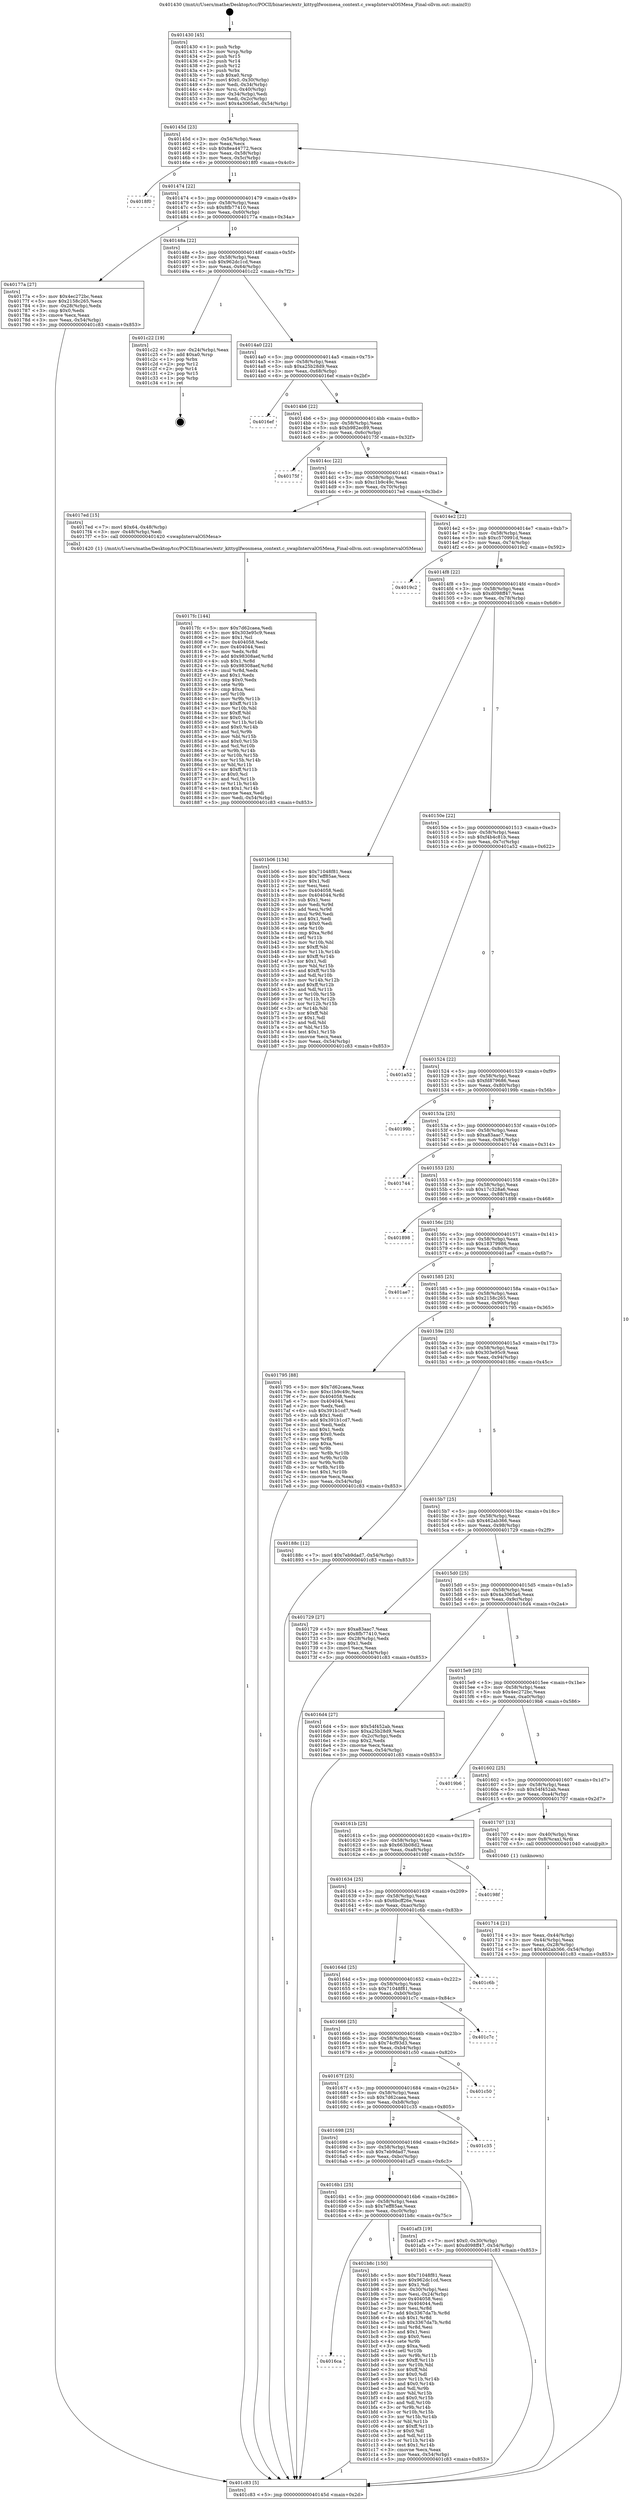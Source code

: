 digraph "0x401430" {
  label = "0x401430 (/mnt/c/Users/mathe/Desktop/tcc/POCII/binaries/extr_kittyglfwosmesa_context.c_swapIntervalOSMesa_Final-ollvm.out::main(0))"
  labelloc = "t"
  node[shape=record]

  Entry [label="",width=0.3,height=0.3,shape=circle,fillcolor=black,style=filled]
  "0x40145d" [label="{
     0x40145d [23]\l
     | [instrs]\l
     &nbsp;&nbsp;0x40145d \<+3\>: mov -0x54(%rbp),%eax\l
     &nbsp;&nbsp;0x401460 \<+2\>: mov %eax,%ecx\l
     &nbsp;&nbsp;0x401462 \<+6\>: sub $0x8ea44772,%ecx\l
     &nbsp;&nbsp;0x401468 \<+3\>: mov %eax,-0x58(%rbp)\l
     &nbsp;&nbsp;0x40146b \<+3\>: mov %ecx,-0x5c(%rbp)\l
     &nbsp;&nbsp;0x40146e \<+6\>: je 00000000004018f0 \<main+0x4c0\>\l
  }"]
  "0x4018f0" [label="{
     0x4018f0\l
  }", style=dashed]
  "0x401474" [label="{
     0x401474 [22]\l
     | [instrs]\l
     &nbsp;&nbsp;0x401474 \<+5\>: jmp 0000000000401479 \<main+0x49\>\l
     &nbsp;&nbsp;0x401479 \<+3\>: mov -0x58(%rbp),%eax\l
     &nbsp;&nbsp;0x40147c \<+5\>: sub $0x8fb77410,%eax\l
     &nbsp;&nbsp;0x401481 \<+3\>: mov %eax,-0x60(%rbp)\l
     &nbsp;&nbsp;0x401484 \<+6\>: je 000000000040177a \<main+0x34a\>\l
  }"]
  Exit [label="",width=0.3,height=0.3,shape=circle,fillcolor=black,style=filled,peripheries=2]
  "0x40177a" [label="{
     0x40177a [27]\l
     | [instrs]\l
     &nbsp;&nbsp;0x40177a \<+5\>: mov $0x4ec272bc,%eax\l
     &nbsp;&nbsp;0x40177f \<+5\>: mov $0x2158c265,%ecx\l
     &nbsp;&nbsp;0x401784 \<+3\>: mov -0x28(%rbp),%edx\l
     &nbsp;&nbsp;0x401787 \<+3\>: cmp $0x0,%edx\l
     &nbsp;&nbsp;0x40178a \<+3\>: cmove %ecx,%eax\l
     &nbsp;&nbsp;0x40178d \<+3\>: mov %eax,-0x54(%rbp)\l
     &nbsp;&nbsp;0x401790 \<+5\>: jmp 0000000000401c83 \<main+0x853\>\l
  }"]
  "0x40148a" [label="{
     0x40148a [22]\l
     | [instrs]\l
     &nbsp;&nbsp;0x40148a \<+5\>: jmp 000000000040148f \<main+0x5f\>\l
     &nbsp;&nbsp;0x40148f \<+3\>: mov -0x58(%rbp),%eax\l
     &nbsp;&nbsp;0x401492 \<+5\>: sub $0x962dc1cd,%eax\l
     &nbsp;&nbsp;0x401497 \<+3\>: mov %eax,-0x64(%rbp)\l
     &nbsp;&nbsp;0x40149a \<+6\>: je 0000000000401c22 \<main+0x7f2\>\l
  }"]
  "0x4016ca" [label="{
     0x4016ca\l
  }", style=dashed]
  "0x401c22" [label="{
     0x401c22 [19]\l
     | [instrs]\l
     &nbsp;&nbsp;0x401c22 \<+3\>: mov -0x24(%rbp),%eax\l
     &nbsp;&nbsp;0x401c25 \<+7\>: add $0xa0,%rsp\l
     &nbsp;&nbsp;0x401c2c \<+1\>: pop %rbx\l
     &nbsp;&nbsp;0x401c2d \<+2\>: pop %r12\l
     &nbsp;&nbsp;0x401c2f \<+2\>: pop %r14\l
     &nbsp;&nbsp;0x401c31 \<+2\>: pop %r15\l
     &nbsp;&nbsp;0x401c33 \<+1\>: pop %rbp\l
     &nbsp;&nbsp;0x401c34 \<+1\>: ret\l
  }"]
  "0x4014a0" [label="{
     0x4014a0 [22]\l
     | [instrs]\l
     &nbsp;&nbsp;0x4014a0 \<+5\>: jmp 00000000004014a5 \<main+0x75\>\l
     &nbsp;&nbsp;0x4014a5 \<+3\>: mov -0x58(%rbp),%eax\l
     &nbsp;&nbsp;0x4014a8 \<+5\>: sub $0xa25b28d9,%eax\l
     &nbsp;&nbsp;0x4014ad \<+3\>: mov %eax,-0x68(%rbp)\l
     &nbsp;&nbsp;0x4014b0 \<+6\>: je 00000000004016ef \<main+0x2bf\>\l
  }"]
  "0x401b8c" [label="{
     0x401b8c [150]\l
     | [instrs]\l
     &nbsp;&nbsp;0x401b8c \<+5\>: mov $0x71048f81,%eax\l
     &nbsp;&nbsp;0x401b91 \<+5\>: mov $0x962dc1cd,%ecx\l
     &nbsp;&nbsp;0x401b96 \<+2\>: mov $0x1,%dl\l
     &nbsp;&nbsp;0x401b98 \<+3\>: mov -0x30(%rbp),%esi\l
     &nbsp;&nbsp;0x401b9b \<+3\>: mov %esi,-0x24(%rbp)\l
     &nbsp;&nbsp;0x401b9e \<+7\>: mov 0x404058,%esi\l
     &nbsp;&nbsp;0x401ba5 \<+7\>: mov 0x404044,%edi\l
     &nbsp;&nbsp;0x401bac \<+3\>: mov %esi,%r8d\l
     &nbsp;&nbsp;0x401baf \<+7\>: add $0x3367da7b,%r8d\l
     &nbsp;&nbsp;0x401bb6 \<+4\>: sub $0x1,%r8d\l
     &nbsp;&nbsp;0x401bba \<+7\>: sub $0x3367da7b,%r8d\l
     &nbsp;&nbsp;0x401bc1 \<+4\>: imul %r8d,%esi\l
     &nbsp;&nbsp;0x401bc5 \<+3\>: and $0x1,%esi\l
     &nbsp;&nbsp;0x401bc8 \<+3\>: cmp $0x0,%esi\l
     &nbsp;&nbsp;0x401bcb \<+4\>: sete %r9b\l
     &nbsp;&nbsp;0x401bcf \<+3\>: cmp $0xa,%edi\l
     &nbsp;&nbsp;0x401bd2 \<+4\>: setl %r10b\l
     &nbsp;&nbsp;0x401bd6 \<+3\>: mov %r9b,%r11b\l
     &nbsp;&nbsp;0x401bd9 \<+4\>: xor $0xff,%r11b\l
     &nbsp;&nbsp;0x401bdd \<+3\>: mov %r10b,%bl\l
     &nbsp;&nbsp;0x401be0 \<+3\>: xor $0xff,%bl\l
     &nbsp;&nbsp;0x401be3 \<+3\>: xor $0x0,%dl\l
     &nbsp;&nbsp;0x401be6 \<+3\>: mov %r11b,%r14b\l
     &nbsp;&nbsp;0x401be9 \<+4\>: and $0x0,%r14b\l
     &nbsp;&nbsp;0x401bed \<+3\>: and %dl,%r9b\l
     &nbsp;&nbsp;0x401bf0 \<+3\>: mov %bl,%r15b\l
     &nbsp;&nbsp;0x401bf3 \<+4\>: and $0x0,%r15b\l
     &nbsp;&nbsp;0x401bf7 \<+3\>: and %dl,%r10b\l
     &nbsp;&nbsp;0x401bfa \<+3\>: or %r9b,%r14b\l
     &nbsp;&nbsp;0x401bfd \<+3\>: or %r10b,%r15b\l
     &nbsp;&nbsp;0x401c00 \<+3\>: xor %r15b,%r14b\l
     &nbsp;&nbsp;0x401c03 \<+3\>: or %bl,%r11b\l
     &nbsp;&nbsp;0x401c06 \<+4\>: xor $0xff,%r11b\l
     &nbsp;&nbsp;0x401c0a \<+3\>: or $0x0,%dl\l
     &nbsp;&nbsp;0x401c0d \<+3\>: and %dl,%r11b\l
     &nbsp;&nbsp;0x401c10 \<+3\>: or %r11b,%r14b\l
     &nbsp;&nbsp;0x401c13 \<+4\>: test $0x1,%r14b\l
     &nbsp;&nbsp;0x401c17 \<+3\>: cmovne %ecx,%eax\l
     &nbsp;&nbsp;0x401c1a \<+3\>: mov %eax,-0x54(%rbp)\l
     &nbsp;&nbsp;0x401c1d \<+5\>: jmp 0000000000401c83 \<main+0x853\>\l
  }"]
  "0x4016ef" [label="{
     0x4016ef\l
  }", style=dashed]
  "0x4014b6" [label="{
     0x4014b6 [22]\l
     | [instrs]\l
     &nbsp;&nbsp;0x4014b6 \<+5\>: jmp 00000000004014bb \<main+0x8b\>\l
     &nbsp;&nbsp;0x4014bb \<+3\>: mov -0x58(%rbp),%eax\l
     &nbsp;&nbsp;0x4014be \<+5\>: sub $0xb982ec89,%eax\l
     &nbsp;&nbsp;0x4014c3 \<+3\>: mov %eax,-0x6c(%rbp)\l
     &nbsp;&nbsp;0x4014c6 \<+6\>: je 000000000040175f \<main+0x32f\>\l
  }"]
  "0x4016b1" [label="{
     0x4016b1 [25]\l
     | [instrs]\l
     &nbsp;&nbsp;0x4016b1 \<+5\>: jmp 00000000004016b6 \<main+0x286\>\l
     &nbsp;&nbsp;0x4016b6 \<+3\>: mov -0x58(%rbp),%eax\l
     &nbsp;&nbsp;0x4016b9 \<+5\>: sub $0x7eff85ae,%eax\l
     &nbsp;&nbsp;0x4016be \<+6\>: mov %eax,-0xc0(%rbp)\l
     &nbsp;&nbsp;0x4016c4 \<+6\>: je 0000000000401b8c \<main+0x75c\>\l
  }"]
  "0x40175f" [label="{
     0x40175f\l
  }", style=dashed]
  "0x4014cc" [label="{
     0x4014cc [22]\l
     | [instrs]\l
     &nbsp;&nbsp;0x4014cc \<+5\>: jmp 00000000004014d1 \<main+0xa1\>\l
     &nbsp;&nbsp;0x4014d1 \<+3\>: mov -0x58(%rbp),%eax\l
     &nbsp;&nbsp;0x4014d4 \<+5\>: sub $0xc1b9c49c,%eax\l
     &nbsp;&nbsp;0x4014d9 \<+3\>: mov %eax,-0x70(%rbp)\l
     &nbsp;&nbsp;0x4014dc \<+6\>: je 00000000004017ed \<main+0x3bd\>\l
  }"]
  "0x401af3" [label="{
     0x401af3 [19]\l
     | [instrs]\l
     &nbsp;&nbsp;0x401af3 \<+7\>: movl $0x0,-0x30(%rbp)\l
     &nbsp;&nbsp;0x401afa \<+7\>: movl $0xd098ff47,-0x54(%rbp)\l
     &nbsp;&nbsp;0x401b01 \<+5\>: jmp 0000000000401c83 \<main+0x853\>\l
  }"]
  "0x4017ed" [label="{
     0x4017ed [15]\l
     | [instrs]\l
     &nbsp;&nbsp;0x4017ed \<+7\>: movl $0x64,-0x48(%rbp)\l
     &nbsp;&nbsp;0x4017f4 \<+3\>: mov -0x48(%rbp),%edi\l
     &nbsp;&nbsp;0x4017f7 \<+5\>: call 0000000000401420 \<swapIntervalOSMesa\>\l
     | [calls]\l
     &nbsp;&nbsp;0x401420 \{1\} (/mnt/c/Users/mathe/Desktop/tcc/POCII/binaries/extr_kittyglfwosmesa_context.c_swapIntervalOSMesa_Final-ollvm.out::swapIntervalOSMesa)\l
  }"]
  "0x4014e2" [label="{
     0x4014e2 [22]\l
     | [instrs]\l
     &nbsp;&nbsp;0x4014e2 \<+5\>: jmp 00000000004014e7 \<main+0xb7\>\l
     &nbsp;&nbsp;0x4014e7 \<+3\>: mov -0x58(%rbp),%eax\l
     &nbsp;&nbsp;0x4014ea \<+5\>: sub $0xc570991d,%eax\l
     &nbsp;&nbsp;0x4014ef \<+3\>: mov %eax,-0x74(%rbp)\l
     &nbsp;&nbsp;0x4014f2 \<+6\>: je 00000000004019c2 \<main+0x592\>\l
  }"]
  "0x401698" [label="{
     0x401698 [25]\l
     | [instrs]\l
     &nbsp;&nbsp;0x401698 \<+5\>: jmp 000000000040169d \<main+0x26d\>\l
     &nbsp;&nbsp;0x40169d \<+3\>: mov -0x58(%rbp),%eax\l
     &nbsp;&nbsp;0x4016a0 \<+5\>: sub $0x7eb9dad7,%eax\l
     &nbsp;&nbsp;0x4016a5 \<+6\>: mov %eax,-0xbc(%rbp)\l
     &nbsp;&nbsp;0x4016ab \<+6\>: je 0000000000401af3 \<main+0x6c3\>\l
  }"]
  "0x4019c2" [label="{
     0x4019c2\l
  }", style=dashed]
  "0x4014f8" [label="{
     0x4014f8 [22]\l
     | [instrs]\l
     &nbsp;&nbsp;0x4014f8 \<+5\>: jmp 00000000004014fd \<main+0xcd\>\l
     &nbsp;&nbsp;0x4014fd \<+3\>: mov -0x58(%rbp),%eax\l
     &nbsp;&nbsp;0x401500 \<+5\>: sub $0xd098ff47,%eax\l
     &nbsp;&nbsp;0x401505 \<+3\>: mov %eax,-0x78(%rbp)\l
     &nbsp;&nbsp;0x401508 \<+6\>: je 0000000000401b06 \<main+0x6d6\>\l
  }"]
  "0x401c35" [label="{
     0x401c35\l
  }", style=dashed]
  "0x401b06" [label="{
     0x401b06 [134]\l
     | [instrs]\l
     &nbsp;&nbsp;0x401b06 \<+5\>: mov $0x71048f81,%eax\l
     &nbsp;&nbsp;0x401b0b \<+5\>: mov $0x7eff85ae,%ecx\l
     &nbsp;&nbsp;0x401b10 \<+2\>: mov $0x1,%dl\l
     &nbsp;&nbsp;0x401b12 \<+2\>: xor %esi,%esi\l
     &nbsp;&nbsp;0x401b14 \<+7\>: mov 0x404058,%edi\l
     &nbsp;&nbsp;0x401b1b \<+8\>: mov 0x404044,%r8d\l
     &nbsp;&nbsp;0x401b23 \<+3\>: sub $0x1,%esi\l
     &nbsp;&nbsp;0x401b26 \<+3\>: mov %edi,%r9d\l
     &nbsp;&nbsp;0x401b29 \<+3\>: add %esi,%r9d\l
     &nbsp;&nbsp;0x401b2c \<+4\>: imul %r9d,%edi\l
     &nbsp;&nbsp;0x401b30 \<+3\>: and $0x1,%edi\l
     &nbsp;&nbsp;0x401b33 \<+3\>: cmp $0x0,%edi\l
     &nbsp;&nbsp;0x401b36 \<+4\>: sete %r10b\l
     &nbsp;&nbsp;0x401b3a \<+4\>: cmp $0xa,%r8d\l
     &nbsp;&nbsp;0x401b3e \<+4\>: setl %r11b\l
     &nbsp;&nbsp;0x401b42 \<+3\>: mov %r10b,%bl\l
     &nbsp;&nbsp;0x401b45 \<+3\>: xor $0xff,%bl\l
     &nbsp;&nbsp;0x401b48 \<+3\>: mov %r11b,%r14b\l
     &nbsp;&nbsp;0x401b4b \<+4\>: xor $0xff,%r14b\l
     &nbsp;&nbsp;0x401b4f \<+3\>: xor $0x1,%dl\l
     &nbsp;&nbsp;0x401b52 \<+3\>: mov %bl,%r15b\l
     &nbsp;&nbsp;0x401b55 \<+4\>: and $0xff,%r15b\l
     &nbsp;&nbsp;0x401b59 \<+3\>: and %dl,%r10b\l
     &nbsp;&nbsp;0x401b5c \<+3\>: mov %r14b,%r12b\l
     &nbsp;&nbsp;0x401b5f \<+4\>: and $0xff,%r12b\l
     &nbsp;&nbsp;0x401b63 \<+3\>: and %dl,%r11b\l
     &nbsp;&nbsp;0x401b66 \<+3\>: or %r10b,%r15b\l
     &nbsp;&nbsp;0x401b69 \<+3\>: or %r11b,%r12b\l
     &nbsp;&nbsp;0x401b6c \<+3\>: xor %r12b,%r15b\l
     &nbsp;&nbsp;0x401b6f \<+3\>: or %r14b,%bl\l
     &nbsp;&nbsp;0x401b72 \<+3\>: xor $0xff,%bl\l
     &nbsp;&nbsp;0x401b75 \<+3\>: or $0x1,%dl\l
     &nbsp;&nbsp;0x401b78 \<+2\>: and %dl,%bl\l
     &nbsp;&nbsp;0x401b7a \<+3\>: or %bl,%r15b\l
     &nbsp;&nbsp;0x401b7d \<+4\>: test $0x1,%r15b\l
     &nbsp;&nbsp;0x401b81 \<+3\>: cmovne %ecx,%eax\l
     &nbsp;&nbsp;0x401b84 \<+3\>: mov %eax,-0x54(%rbp)\l
     &nbsp;&nbsp;0x401b87 \<+5\>: jmp 0000000000401c83 \<main+0x853\>\l
  }"]
  "0x40150e" [label="{
     0x40150e [22]\l
     | [instrs]\l
     &nbsp;&nbsp;0x40150e \<+5\>: jmp 0000000000401513 \<main+0xe3\>\l
     &nbsp;&nbsp;0x401513 \<+3\>: mov -0x58(%rbp),%eax\l
     &nbsp;&nbsp;0x401516 \<+5\>: sub $0xf4b4c81b,%eax\l
     &nbsp;&nbsp;0x40151b \<+3\>: mov %eax,-0x7c(%rbp)\l
     &nbsp;&nbsp;0x40151e \<+6\>: je 0000000000401a52 \<main+0x622\>\l
  }"]
  "0x40167f" [label="{
     0x40167f [25]\l
     | [instrs]\l
     &nbsp;&nbsp;0x40167f \<+5\>: jmp 0000000000401684 \<main+0x254\>\l
     &nbsp;&nbsp;0x401684 \<+3\>: mov -0x58(%rbp),%eax\l
     &nbsp;&nbsp;0x401687 \<+5\>: sub $0x7d62caea,%eax\l
     &nbsp;&nbsp;0x40168c \<+6\>: mov %eax,-0xb8(%rbp)\l
     &nbsp;&nbsp;0x401692 \<+6\>: je 0000000000401c35 \<main+0x805\>\l
  }"]
  "0x401a52" [label="{
     0x401a52\l
  }", style=dashed]
  "0x401524" [label="{
     0x401524 [22]\l
     | [instrs]\l
     &nbsp;&nbsp;0x401524 \<+5\>: jmp 0000000000401529 \<main+0xf9\>\l
     &nbsp;&nbsp;0x401529 \<+3\>: mov -0x58(%rbp),%eax\l
     &nbsp;&nbsp;0x40152c \<+5\>: sub $0xfd879686,%eax\l
     &nbsp;&nbsp;0x401531 \<+3\>: mov %eax,-0x80(%rbp)\l
     &nbsp;&nbsp;0x401534 \<+6\>: je 000000000040199b \<main+0x56b\>\l
  }"]
  "0x401c50" [label="{
     0x401c50\l
  }", style=dashed]
  "0x40199b" [label="{
     0x40199b\l
  }", style=dashed]
  "0x40153a" [label="{
     0x40153a [25]\l
     | [instrs]\l
     &nbsp;&nbsp;0x40153a \<+5\>: jmp 000000000040153f \<main+0x10f\>\l
     &nbsp;&nbsp;0x40153f \<+3\>: mov -0x58(%rbp),%eax\l
     &nbsp;&nbsp;0x401542 \<+5\>: sub $0xa83aac7,%eax\l
     &nbsp;&nbsp;0x401547 \<+6\>: mov %eax,-0x84(%rbp)\l
     &nbsp;&nbsp;0x40154d \<+6\>: je 0000000000401744 \<main+0x314\>\l
  }"]
  "0x401666" [label="{
     0x401666 [25]\l
     | [instrs]\l
     &nbsp;&nbsp;0x401666 \<+5\>: jmp 000000000040166b \<main+0x23b\>\l
     &nbsp;&nbsp;0x40166b \<+3\>: mov -0x58(%rbp),%eax\l
     &nbsp;&nbsp;0x40166e \<+5\>: sub $0x74cf93d3,%eax\l
     &nbsp;&nbsp;0x401673 \<+6\>: mov %eax,-0xb4(%rbp)\l
     &nbsp;&nbsp;0x401679 \<+6\>: je 0000000000401c50 \<main+0x820\>\l
  }"]
  "0x401744" [label="{
     0x401744\l
  }", style=dashed]
  "0x401553" [label="{
     0x401553 [25]\l
     | [instrs]\l
     &nbsp;&nbsp;0x401553 \<+5\>: jmp 0000000000401558 \<main+0x128\>\l
     &nbsp;&nbsp;0x401558 \<+3\>: mov -0x58(%rbp),%eax\l
     &nbsp;&nbsp;0x40155b \<+5\>: sub $0x17c328a6,%eax\l
     &nbsp;&nbsp;0x401560 \<+6\>: mov %eax,-0x88(%rbp)\l
     &nbsp;&nbsp;0x401566 \<+6\>: je 0000000000401898 \<main+0x468\>\l
  }"]
  "0x401c7c" [label="{
     0x401c7c\l
  }", style=dashed]
  "0x401898" [label="{
     0x401898\l
  }", style=dashed]
  "0x40156c" [label="{
     0x40156c [25]\l
     | [instrs]\l
     &nbsp;&nbsp;0x40156c \<+5\>: jmp 0000000000401571 \<main+0x141\>\l
     &nbsp;&nbsp;0x401571 \<+3\>: mov -0x58(%rbp),%eax\l
     &nbsp;&nbsp;0x401574 \<+5\>: sub $0x18379986,%eax\l
     &nbsp;&nbsp;0x401579 \<+6\>: mov %eax,-0x8c(%rbp)\l
     &nbsp;&nbsp;0x40157f \<+6\>: je 0000000000401ae7 \<main+0x6b7\>\l
  }"]
  "0x40164d" [label="{
     0x40164d [25]\l
     | [instrs]\l
     &nbsp;&nbsp;0x40164d \<+5\>: jmp 0000000000401652 \<main+0x222\>\l
     &nbsp;&nbsp;0x401652 \<+3\>: mov -0x58(%rbp),%eax\l
     &nbsp;&nbsp;0x401655 \<+5\>: sub $0x71048f81,%eax\l
     &nbsp;&nbsp;0x40165a \<+6\>: mov %eax,-0xb0(%rbp)\l
     &nbsp;&nbsp;0x401660 \<+6\>: je 0000000000401c7c \<main+0x84c\>\l
  }"]
  "0x401ae7" [label="{
     0x401ae7\l
  }", style=dashed]
  "0x401585" [label="{
     0x401585 [25]\l
     | [instrs]\l
     &nbsp;&nbsp;0x401585 \<+5\>: jmp 000000000040158a \<main+0x15a\>\l
     &nbsp;&nbsp;0x40158a \<+3\>: mov -0x58(%rbp),%eax\l
     &nbsp;&nbsp;0x40158d \<+5\>: sub $0x2158c265,%eax\l
     &nbsp;&nbsp;0x401592 \<+6\>: mov %eax,-0x90(%rbp)\l
     &nbsp;&nbsp;0x401598 \<+6\>: je 0000000000401795 \<main+0x365\>\l
  }"]
  "0x401c6b" [label="{
     0x401c6b\l
  }", style=dashed]
  "0x401795" [label="{
     0x401795 [88]\l
     | [instrs]\l
     &nbsp;&nbsp;0x401795 \<+5\>: mov $0x7d62caea,%eax\l
     &nbsp;&nbsp;0x40179a \<+5\>: mov $0xc1b9c49c,%ecx\l
     &nbsp;&nbsp;0x40179f \<+7\>: mov 0x404058,%edx\l
     &nbsp;&nbsp;0x4017a6 \<+7\>: mov 0x404044,%esi\l
     &nbsp;&nbsp;0x4017ad \<+2\>: mov %edx,%edi\l
     &nbsp;&nbsp;0x4017af \<+6\>: sub $0x391b1cd7,%edi\l
     &nbsp;&nbsp;0x4017b5 \<+3\>: sub $0x1,%edi\l
     &nbsp;&nbsp;0x4017b8 \<+6\>: add $0x391b1cd7,%edi\l
     &nbsp;&nbsp;0x4017be \<+3\>: imul %edi,%edx\l
     &nbsp;&nbsp;0x4017c1 \<+3\>: and $0x1,%edx\l
     &nbsp;&nbsp;0x4017c4 \<+3\>: cmp $0x0,%edx\l
     &nbsp;&nbsp;0x4017c7 \<+4\>: sete %r8b\l
     &nbsp;&nbsp;0x4017cb \<+3\>: cmp $0xa,%esi\l
     &nbsp;&nbsp;0x4017ce \<+4\>: setl %r9b\l
     &nbsp;&nbsp;0x4017d2 \<+3\>: mov %r8b,%r10b\l
     &nbsp;&nbsp;0x4017d5 \<+3\>: and %r9b,%r10b\l
     &nbsp;&nbsp;0x4017d8 \<+3\>: xor %r9b,%r8b\l
     &nbsp;&nbsp;0x4017db \<+3\>: or %r8b,%r10b\l
     &nbsp;&nbsp;0x4017de \<+4\>: test $0x1,%r10b\l
     &nbsp;&nbsp;0x4017e2 \<+3\>: cmovne %ecx,%eax\l
     &nbsp;&nbsp;0x4017e5 \<+3\>: mov %eax,-0x54(%rbp)\l
     &nbsp;&nbsp;0x4017e8 \<+5\>: jmp 0000000000401c83 \<main+0x853\>\l
  }"]
  "0x40159e" [label="{
     0x40159e [25]\l
     | [instrs]\l
     &nbsp;&nbsp;0x40159e \<+5\>: jmp 00000000004015a3 \<main+0x173\>\l
     &nbsp;&nbsp;0x4015a3 \<+3\>: mov -0x58(%rbp),%eax\l
     &nbsp;&nbsp;0x4015a6 \<+5\>: sub $0x303e95c9,%eax\l
     &nbsp;&nbsp;0x4015ab \<+6\>: mov %eax,-0x94(%rbp)\l
     &nbsp;&nbsp;0x4015b1 \<+6\>: je 000000000040188c \<main+0x45c\>\l
  }"]
  "0x401634" [label="{
     0x401634 [25]\l
     | [instrs]\l
     &nbsp;&nbsp;0x401634 \<+5\>: jmp 0000000000401639 \<main+0x209\>\l
     &nbsp;&nbsp;0x401639 \<+3\>: mov -0x58(%rbp),%eax\l
     &nbsp;&nbsp;0x40163c \<+5\>: sub $0x6bcff26e,%eax\l
     &nbsp;&nbsp;0x401641 \<+6\>: mov %eax,-0xac(%rbp)\l
     &nbsp;&nbsp;0x401647 \<+6\>: je 0000000000401c6b \<main+0x83b\>\l
  }"]
  "0x40188c" [label="{
     0x40188c [12]\l
     | [instrs]\l
     &nbsp;&nbsp;0x40188c \<+7\>: movl $0x7eb9dad7,-0x54(%rbp)\l
     &nbsp;&nbsp;0x401893 \<+5\>: jmp 0000000000401c83 \<main+0x853\>\l
  }"]
  "0x4015b7" [label="{
     0x4015b7 [25]\l
     | [instrs]\l
     &nbsp;&nbsp;0x4015b7 \<+5\>: jmp 00000000004015bc \<main+0x18c\>\l
     &nbsp;&nbsp;0x4015bc \<+3\>: mov -0x58(%rbp),%eax\l
     &nbsp;&nbsp;0x4015bf \<+5\>: sub $0x462ab366,%eax\l
     &nbsp;&nbsp;0x4015c4 \<+6\>: mov %eax,-0x98(%rbp)\l
     &nbsp;&nbsp;0x4015ca \<+6\>: je 0000000000401729 \<main+0x2f9\>\l
  }"]
  "0x40198f" [label="{
     0x40198f\l
  }", style=dashed]
  "0x401729" [label="{
     0x401729 [27]\l
     | [instrs]\l
     &nbsp;&nbsp;0x401729 \<+5\>: mov $0xa83aac7,%eax\l
     &nbsp;&nbsp;0x40172e \<+5\>: mov $0x8fb77410,%ecx\l
     &nbsp;&nbsp;0x401733 \<+3\>: mov -0x28(%rbp),%edx\l
     &nbsp;&nbsp;0x401736 \<+3\>: cmp $0x1,%edx\l
     &nbsp;&nbsp;0x401739 \<+3\>: cmovl %ecx,%eax\l
     &nbsp;&nbsp;0x40173c \<+3\>: mov %eax,-0x54(%rbp)\l
     &nbsp;&nbsp;0x40173f \<+5\>: jmp 0000000000401c83 \<main+0x853\>\l
  }"]
  "0x4015d0" [label="{
     0x4015d0 [25]\l
     | [instrs]\l
     &nbsp;&nbsp;0x4015d0 \<+5\>: jmp 00000000004015d5 \<main+0x1a5\>\l
     &nbsp;&nbsp;0x4015d5 \<+3\>: mov -0x58(%rbp),%eax\l
     &nbsp;&nbsp;0x4015d8 \<+5\>: sub $0x4a3065a6,%eax\l
     &nbsp;&nbsp;0x4015dd \<+6\>: mov %eax,-0x9c(%rbp)\l
     &nbsp;&nbsp;0x4015e3 \<+6\>: je 00000000004016d4 \<main+0x2a4\>\l
  }"]
  "0x4017fc" [label="{
     0x4017fc [144]\l
     | [instrs]\l
     &nbsp;&nbsp;0x4017fc \<+5\>: mov $0x7d62caea,%edi\l
     &nbsp;&nbsp;0x401801 \<+5\>: mov $0x303e95c9,%eax\l
     &nbsp;&nbsp;0x401806 \<+2\>: mov $0x1,%cl\l
     &nbsp;&nbsp;0x401808 \<+7\>: mov 0x404058,%edx\l
     &nbsp;&nbsp;0x40180f \<+7\>: mov 0x404044,%esi\l
     &nbsp;&nbsp;0x401816 \<+3\>: mov %edx,%r8d\l
     &nbsp;&nbsp;0x401819 \<+7\>: add $0x98308aef,%r8d\l
     &nbsp;&nbsp;0x401820 \<+4\>: sub $0x1,%r8d\l
     &nbsp;&nbsp;0x401824 \<+7\>: sub $0x98308aef,%r8d\l
     &nbsp;&nbsp;0x40182b \<+4\>: imul %r8d,%edx\l
     &nbsp;&nbsp;0x40182f \<+3\>: and $0x1,%edx\l
     &nbsp;&nbsp;0x401832 \<+3\>: cmp $0x0,%edx\l
     &nbsp;&nbsp;0x401835 \<+4\>: sete %r9b\l
     &nbsp;&nbsp;0x401839 \<+3\>: cmp $0xa,%esi\l
     &nbsp;&nbsp;0x40183c \<+4\>: setl %r10b\l
     &nbsp;&nbsp;0x401840 \<+3\>: mov %r9b,%r11b\l
     &nbsp;&nbsp;0x401843 \<+4\>: xor $0xff,%r11b\l
     &nbsp;&nbsp;0x401847 \<+3\>: mov %r10b,%bl\l
     &nbsp;&nbsp;0x40184a \<+3\>: xor $0xff,%bl\l
     &nbsp;&nbsp;0x40184d \<+3\>: xor $0x0,%cl\l
     &nbsp;&nbsp;0x401850 \<+3\>: mov %r11b,%r14b\l
     &nbsp;&nbsp;0x401853 \<+4\>: and $0x0,%r14b\l
     &nbsp;&nbsp;0x401857 \<+3\>: and %cl,%r9b\l
     &nbsp;&nbsp;0x40185a \<+3\>: mov %bl,%r15b\l
     &nbsp;&nbsp;0x40185d \<+4\>: and $0x0,%r15b\l
     &nbsp;&nbsp;0x401861 \<+3\>: and %cl,%r10b\l
     &nbsp;&nbsp;0x401864 \<+3\>: or %r9b,%r14b\l
     &nbsp;&nbsp;0x401867 \<+3\>: or %r10b,%r15b\l
     &nbsp;&nbsp;0x40186a \<+3\>: xor %r15b,%r14b\l
     &nbsp;&nbsp;0x40186d \<+3\>: or %bl,%r11b\l
     &nbsp;&nbsp;0x401870 \<+4\>: xor $0xff,%r11b\l
     &nbsp;&nbsp;0x401874 \<+3\>: or $0x0,%cl\l
     &nbsp;&nbsp;0x401877 \<+3\>: and %cl,%r11b\l
     &nbsp;&nbsp;0x40187a \<+3\>: or %r11b,%r14b\l
     &nbsp;&nbsp;0x40187d \<+4\>: test $0x1,%r14b\l
     &nbsp;&nbsp;0x401881 \<+3\>: cmovne %eax,%edi\l
     &nbsp;&nbsp;0x401884 \<+3\>: mov %edi,-0x54(%rbp)\l
     &nbsp;&nbsp;0x401887 \<+5\>: jmp 0000000000401c83 \<main+0x853\>\l
  }"]
  "0x4016d4" [label="{
     0x4016d4 [27]\l
     | [instrs]\l
     &nbsp;&nbsp;0x4016d4 \<+5\>: mov $0x54f452ab,%eax\l
     &nbsp;&nbsp;0x4016d9 \<+5\>: mov $0xa25b28d9,%ecx\l
     &nbsp;&nbsp;0x4016de \<+3\>: mov -0x2c(%rbp),%edx\l
     &nbsp;&nbsp;0x4016e1 \<+3\>: cmp $0x2,%edx\l
     &nbsp;&nbsp;0x4016e4 \<+3\>: cmovne %ecx,%eax\l
     &nbsp;&nbsp;0x4016e7 \<+3\>: mov %eax,-0x54(%rbp)\l
     &nbsp;&nbsp;0x4016ea \<+5\>: jmp 0000000000401c83 \<main+0x853\>\l
  }"]
  "0x4015e9" [label="{
     0x4015e9 [25]\l
     | [instrs]\l
     &nbsp;&nbsp;0x4015e9 \<+5\>: jmp 00000000004015ee \<main+0x1be\>\l
     &nbsp;&nbsp;0x4015ee \<+3\>: mov -0x58(%rbp),%eax\l
     &nbsp;&nbsp;0x4015f1 \<+5\>: sub $0x4ec272bc,%eax\l
     &nbsp;&nbsp;0x4015f6 \<+6\>: mov %eax,-0xa0(%rbp)\l
     &nbsp;&nbsp;0x4015fc \<+6\>: je 00000000004019b6 \<main+0x586\>\l
  }"]
  "0x401c83" [label="{
     0x401c83 [5]\l
     | [instrs]\l
     &nbsp;&nbsp;0x401c83 \<+5\>: jmp 000000000040145d \<main+0x2d\>\l
  }"]
  "0x401430" [label="{
     0x401430 [45]\l
     | [instrs]\l
     &nbsp;&nbsp;0x401430 \<+1\>: push %rbp\l
     &nbsp;&nbsp;0x401431 \<+3\>: mov %rsp,%rbp\l
     &nbsp;&nbsp;0x401434 \<+2\>: push %r15\l
     &nbsp;&nbsp;0x401436 \<+2\>: push %r14\l
     &nbsp;&nbsp;0x401438 \<+2\>: push %r12\l
     &nbsp;&nbsp;0x40143a \<+1\>: push %rbx\l
     &nbsp;&nbsp;0x40143b \<+7\>: sub $0xa0,%rsp\l
     &nbsp;&nbsp;0x401442 \<+7\>: movl $0x0,-0x30(%rbp)\l
     &nbsp;&nbsp;0x401449 \<+3\>: mov %edi,-0x34(%rbp)\l
     &nbsp;&nbsp;0x40144c \<+4\>: mov %rsi,-0x40(%rbp)\l
     &nbsp;&nbsp;0x401450 \<+3\>: mov -0x34(%rbp),%edi\l
     &nbsp;&nbsp;0x401453 \<+3\>: mov %edi,-0x2c(%rbp)\l
     &nbsp;&nbsp;0x401456 \<+7\>: movl $0x4a3065a6,-0x54(%rbp)\l
  }"]
  "0x401714" [label="{
     0x401714 [21]\l
     | [instrs]\l
     &nbsp;&nbsp;0x401714 \<+3\>: mov %eax,-0x44(%rbp)\l
     &nbsp;&nbsp;0x401717 \<+3\>: mov -0x44(%rbp),%eax\l
     &nbsp;&nbsp;0x40171a \<+3\>: mov %eax,-0x28(%rbp)\l
     &nbsp;&nbsp;0x40171d \<+7\>: movl $0x462ab366,-0x54(%rbp)\l
     &nbsp;&nbsp;0x401724 \<+5\>: jmp 0000000000401c83 \<main+0x853\>\l
  }"]
  "0x4019b6" [label="{
     0x4019b6\l
  }", style=dashed]
  "0x401602" [label="{
     0x401602 [25]\l
     | [instrs]\l
     &nbsp;&nbsp;0x401602 \<+5\>: jmp 0000000000401607 \<main+0x1d7\>\l
     &nbsp;&nbsp;0x401607 \<+3\>: mov -0x58(%rbp),%eax\l
     &nbsp;&nbsp;0x40160a \<+5\>: sub $0x54f452ab,%eax\l
     &nbsp;&nbsp;0x40160f \<+6\>: mov %eax,-0xa4(%rbp)\l
     &nbsp;&nbsp;0x401615 \<+6\>: je 0000000000401707 \<main+0x2d7\>\l
  }"]
  "0x40161b" [label="{
     0x40161b [25]\l
     | [instrs]\l
     &nbsp;&nbsp;0x40161b \<+5\>: jmp 0000000000401620 \<main+0x1f0\>\l
     &nbsp;&nbsp;0x401620 \<+3\>: mov -0x58(%rbp),%eax\l
     &nbsp;&nbsp;0x401623 \<+5\>: sub $0x663b08d2,%eax\l
     &nbsp;&nbsp;0x401628 \<+6\>: mov %eax,-0xa8(%rbp)\l
     &nbsp;&nbsp;0x40162e \<+6\>: je 000000000040198f \<main+0x55f\>\l
  }"]
  "0x401707" [label="{
     0x401707 [13]\l
     | [instrs]\l
     &nbsp;&nbsp;0x401707 \<+4\>: mov -0x40(%rbp),%rax\l
     &nbsp;&nbsp;0x40170b \<+4\>: mov 0x8(%rax),%rdi\l
     &nbsp;&nbsp;0x40170f \<+5\>: call 0000000000401040 \<atoi@plt\>\l
     | [calls]\l
     &nbsp;&nbsp;0x401040 \{1\} (unknown)\l
  }"]
  Entry -> "0x401430" [label=" 1"]
  "0x40145d" -> "0x4018f0" [label=" 0"]
  "0x40145d" -> "0x401474" [label=" 11"]
  "0x401c22" -> Exit [label=" 1"]
  "0x401474" -> "0x40177a" [label=" 1"]
  "0x401474" -> "0x40148a" [label=" 10"]
  "0x401b8c" -> "0x401c83" [label=" 1"]
  "0x40148a" -> "0x401c22" [label=" 1"]
  "0x40148a" -> "0x4014a0" [label=" 9"]
  "0x4016b1" -> "0x4016ca" [label=" 0"]
  "0x4014a0" -> "0x4016ef" [label=" 0"]
  "0x4014a0" -> "0x4014b6" [label=" 9"]
  "0x4016b1" -> "0x401b8c" [label=" 1"]
  "0x4014b6" -> "0x40175f" [label=" 0"]
  "0x4014b6" -> "0x4014cc" [label=" 9"]
  "0x401b06" -> "0x401c83" [label=" 1"]
  "0x4014cc" -> "0x4017ed" [label=" 1"]
  "0x4014cc" -> "0x4014e2" [label=" 8"]
  "0x401af3" -> "0x401c83" [label=" 1"]
  "0x4014e2" -> "0x4019c2" [label=" 0"]
  "0x4014e2" -> "0x4014f8" [label=" 8"]
  "0x401698" -> "0x401af3" [label=" 1"]
  "0x4014f8" -> "0x401b06" [label=" 1"]
  "0x4014f8" -> "0x40150e" [label=" 7"]
  "0x401698" -> "0x4016b1" [label=" 1"]
  "0x40150e" -> "0x401a52" [label=" 0"]
  "0x40150e" -> "0x401524" [label=" 7"]
  "0x40167f" -> "0x401c35" [label=" 0"]
  "0x401524" -> "0x40199b" [label=" 0"]
  "0x401524" -> "0x40153a" [label=" 7"]
  "0x40167f" -> "0x401698" [label=" 2"]
  "0x40153a" -> "0x401744" [label=" 0"]
  "0x40153a" -> "0x401553" [label=" 7"]
  "0x401666" -> "0x401c50" [label=" 0"]
  "0x401553" -> "0x401898" [label=" 0"]
  "0x401553" -> "0x40156c" [label=" 7"]
  "0x401666" -> "0x40167f" [label=" 2"]
  "0x40156c" -> "0x401ae7" [label=" 0"]
  "0x40156c" -> "0x401585" [label=" 7"]
  "0x40164d" -> "0x401c7c" [label=" 0"]
  "0x401585" -> "0x401795" [label=" 1"]
  "0x401585" -> "0x40159e" [label=" 6"]
  "0x40164d" -> "0x401666" [label=" 2"]
  "0x40159e" -> "0x40188c" [label=" 1"]
  "0x40159e" -> "0x4015b7" [label=" 5"]
  "0x401634" -> "0x401c6b" [label=" 0"]
  "0x4015b7" -> "0x401729" [label=" 1"]
  "0x4015b7" -> "0x4015d0" [label=" 4"]
  "0x401634" -> "0x40164d" [label=" 2"]
  "0x4015d0" -> "0x4016d4" [label=" 1"]
  "0x4015d0" -> "0x4015e9" [label=" 3"]
  "0x4016d4" -> "0x401c83" [label=" 1"]
  "0x401430" -> "0x40145d" [label=" 1"]
  "0x401c83" -> "0x40145d" [label=" 10"]
  "0x40161b" -> "0x40198f" [label=" 0"]
  "0x4015e9" -> "0x4019b6" [label=" 0"]
  "0x4015e9" -> "0x401602" [label=" 3"]
  "0x40161b" -> "0x401634" [label=" 2"]
  "0x401602" -> "0x401707" [label=" 1"]
  "0x401602" -> "0x40161b" [label=" 2"]
  "0x401707" -> "0x401714" [label=" 1"]
  "0x401714" -> "0x401c83" [label=" 1"]
  "0x401729" -> "0x401c83" [label=" 1"]
  "0x40177a" -> "0x401c83" [label=" 1"]
  "0x401795" -> "0x401c83" [label=" 1"]
  "0x4017ed" -> "0x4017fc" [label=" 1"]
  "0x4017fc" -> "0x401c83" [label=" 1"]
  "0x40188c" -> "0x401c83" [label=" 1"]
}
